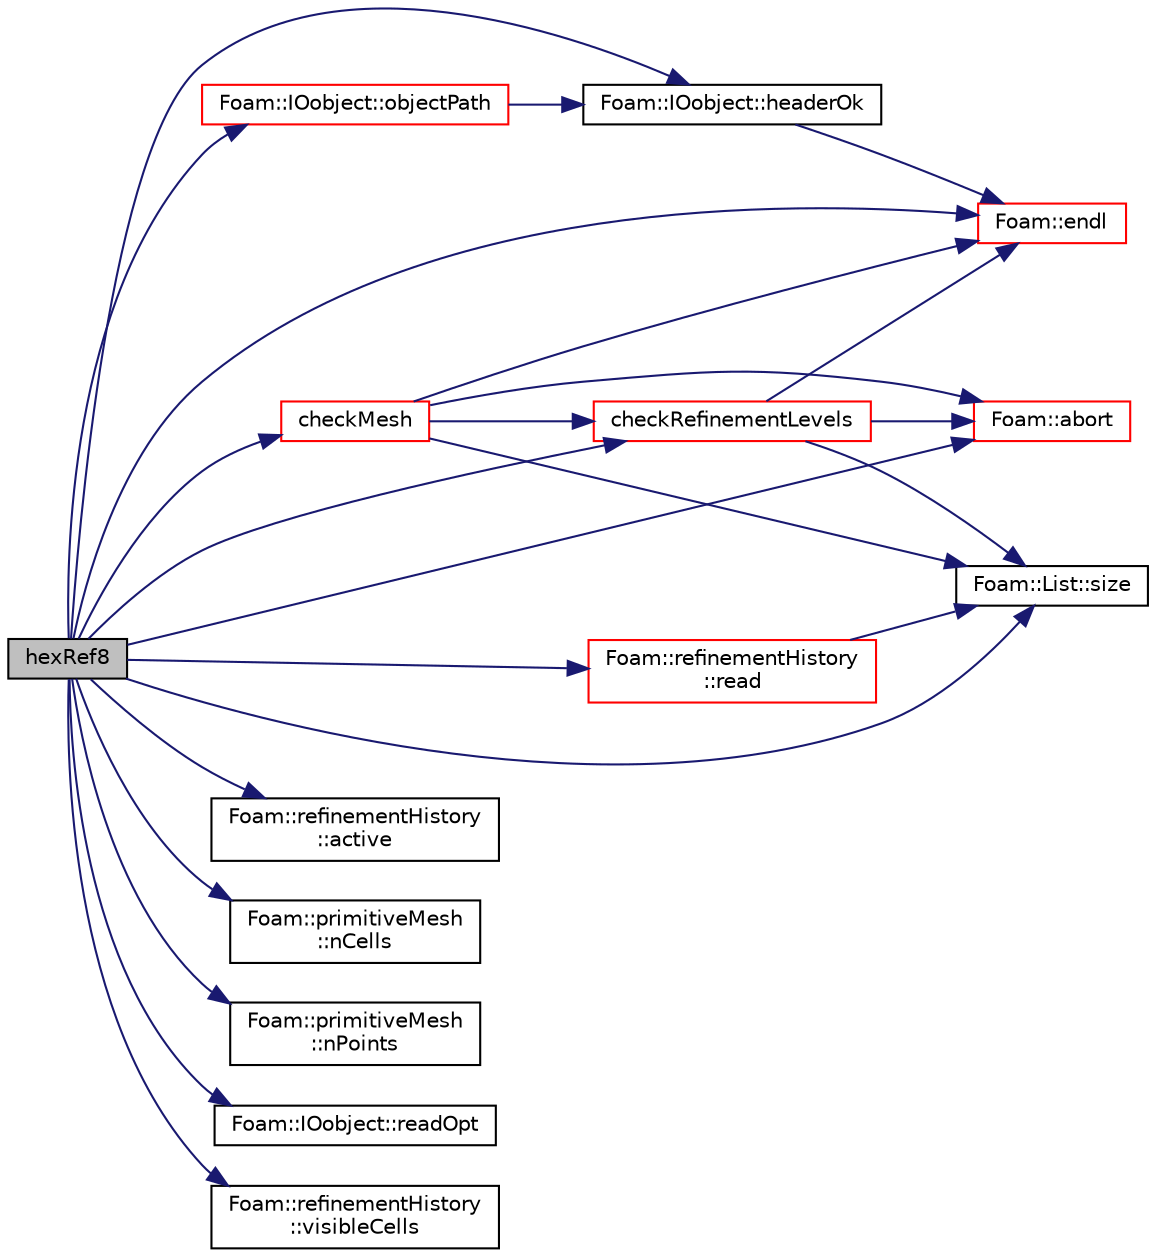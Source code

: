 digraph "hexRef8"
{
  bgcolor="transparent";
  edge [fontname="Helvetica",fontsize="10",labelfontname="Helvetica",labelfontsize="10"];
  node [fontname="Helvetica",fontsize="10",shape=record];
  rankdir="LR";
  Node0 [label="hexRef8",height=0.2,width=0.4,color="black", fillcolor="grey75", style="filled", fontcolor="black"];
  Node0 -> Node1 [color="midnightblue",fontsize="10",style="solid",fontname="Helvetica"];
  Node1 [label="Foam::abort",height=0.2,width=0.4,color="red",URL="$a21851.html#a447107a607d03e417307c203fa5fb44b"];
  Node0 -> Node46 [color="midnightblue",fontsize="10",style="solid",fontname="Helvetica"];
  Node46 [label="Foam::refinementHistory\l::active",height=0.2,width=0.4,color="black",URL="$a22421.html#ad9735e23cb0888fb98e1c5893aecff7e",tooltip="Is there unrefinement history? "];
  Node0 -> Node47 [color="midnightblue",fontsize="10",style="solid",fontname="Helvetica"];
  Node47 [label="checkMesh",height=0.2,width=0.4,color="red",URL="$a22413.html#a432ff341842268fa21b8363e6b2c45b9",tooltip="Debug: Check coupled mesh for correctness. "];
  Node47 -> Node8 [color="midnightblue",fontsize="10",style="solid",fontname="Helvetica"];
  Node8 [label="Foam::endl",height=0.2,width=0.4,color="red",URL="$a21851.html#a2db8fe02a0d3909e9351bb4275b23ce4",tooltip="Add newline and flush stream. "];
  Node47 -> Node1 [color="midnightblue",fontsize="10",style="solid",fontname="Helvetica"];
  Node47 -> Node93 [color="midnightblue",fontsize="10",style="solid",fontname="Helvetica"];
  Node93 [label="Foam::List::size",height=0.2,width=0.4,color="black",URL="$a26833.html#a8a5f6fa29bd4b500caf186f60245b384",tooltip="Override size to be inconsistent with allocated storage. "];
  Node47 -> Node376 [color="midnightblue",fontsize="10",style="solid",fontname="Helvetica"];
  Node376 [label="checkRefinementLevels",height=0.2,width=0.4,color="red",URL="$a22413.html#a02570ed86624586145fa5b8bb20a2d12",tooltip="Debug: Check 2:1 consistency across faces. "];
  Node376 -> Node8 [color="midnightblue",fontsize="10",style="solid",fontname="Helvetica"];
  Node376 -> Node93 [color="midnightblue",fontsize="10",style="solid",fontname="Helvetica"];
  Node376 -> Node1 [color="midnightblue",fontsize="10",style="solid",fontname="Helvetica"];
  Node0 -> Node376 [color="midnightblue",fontsize="10",style="solid",fontname="Helvetica"];
  Node0 -> Node8 [color="midnightblue",fontsize="10",style="solid",fontname="Helvetica"];
  Node0 -> Node377 [color="midnightblue",fontsize="10",style="solid",fontname="Helvetica"];
  Node377 [label="Foam::IOobject::headerOk",height=0.2,width=0.4,color="black",URL="$a27249.html#a9d4879c850ce41d945ff77e788de3a23",tooltip="Read and check header info. "];
  Node377 -> Node8 [color="midnightblue",fontsize="10",style="solid",fontname="Helvetica"];
  Node0 -> Node129 [color="midnightblue",fontsize="10",style="solid",fontname="Helvetica"];
  Node129 [label="Foam::primitiveMesh\l::nCells",height=0.2,width=0.4,color="black",URL="$a28685.html#a13b94bdb0926552bf78ad5210a73a3d5"];
  Node0 -> Node196 [color="midnightblue",fontsize="10",style="solid",fontname="Helvetica"];
  Node196 [label="Foam::primitiveMesh\l::nPoints",height=0.2,width=0.4,color="black",URL="$a28685.html#a1c886a784a597459dbf2d9470798e9dd"];
  Node0 -> Node378 [color="midnightblue",fontsize="10",style="solid",fontname="Helvetica"];
  Node378 [label="Foam::IOobject::objectPath",height=0.2,width=0.4,color="red",URL="$a27249.html#a3a7ece5c1251c6be1f7812d4dba5fb7a",tooltip="Return complete path + object name. "];
  Node378 -> Node377 [color="midnightblue",fontsize="10",style="solid",fontname="Helvetica"];
  Node0 -> Node389 [color="midnightblue",fontsize="10",style="solid",fontname="Helvetica"];
  Node389 [label="Foam::refinementHistory\l::read",height=0.2,width=0.4,color="red",URL="$a22421.html#af816873151ddb0126e98bb2f914d8ed5",tooltip="Read object. If global number of visible cells > 0 becomes active. "];
  Node389 -> Node93 [color="midnightblue",fontsize="10",style="solid",fontname="Helvetica"];
  Node0 -> Node394 [color="midnightblue",fontsize="10",style="solid",fontname="Helvetica"];
  Node394 [label="Foam::IOobject::readOpt",height=0.2,width=0.4,color="black",URL="$a27249.html#a81b608e0b8d8e2a8f1bc927cd6076c59"];
  Node0 -> Node93 [color="midnightblue",fontsize="10",style="solid",fontname="Helvetica"];
  Node0 -> Node395 [color="midnightblue",fontsize="10",style="solid",fontname="Helvetica"];
  Node395 [label="Foam::refinementHistory\l::visibleCells",height=0.2,width=0.4,color="black",URL="$a22421.html#a1dd5e1e53d1498657f07a2087f3eafa3",tooltip="Per cell in the current mesh (i.e. visible) either -1 (unrefined) "];
}
